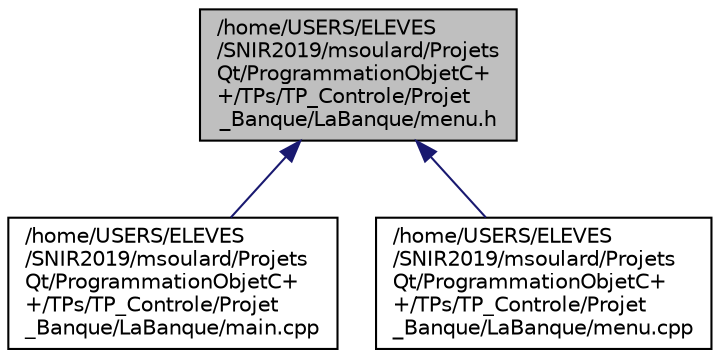 digraph "/home/USERS/ELEVES/SNIR2019/msoulard/ProjetsQt/ProgrammationObjetC++/TPs/TP_Controle/Projet_Banque/LaBanque/menu.h"
{
  edge [fontname="Helvetica",fontsize="10",labelfontname="Helvetica",labelfontsize="10"];
  node [fontname="Helvetica",fontsize="10",shape=record];
  Node6 [label="/home/USERS/ELEVES\l/SNIR2019/msoulard/Projets\lQt/ProgrammationObjetC+\l+/TPs/TP_Controle/Projet\l_Banque/LaBanque/menu.h",height=0.2,width=0.4,color="black", fillcolor="grey75", style="filled", fontcolor="black"];
  Node6 -> Node7 [dir="back",color="midnightblue",fontsize="10",style="solid",fontname="Helvetica"];
  Node7 [label="/home/USERS/ELEVES\l/SNIR2019/msoulard/Projets\lQt/ProgrammationObjetC+\l+/TPs/TP_Controle/Projet\l_Banque/LaBanque/main.cpp",height=0.2,width=0.4,color="black", fillcolor="white", style="filled",URL="$main_8cpp.html",tooltip="main "];
  Node6 -> Node8 [dir="back",color="midnightblue",fontsize="10",style="solid",fontname="Helvetica"];
  Node8 [label="/home/USERS/ELEVES\l/SNIR2019/msoulard/Projets\lQt/ProgrammationObjetC+\l+/TPs/TP_Controle/Projet\l_Banque/LaBanque/menu.cpp",height=0.2,width=0.4,color="black", fillcolor="white", style="filled",URL="$menu_8cpp.html"];
}
